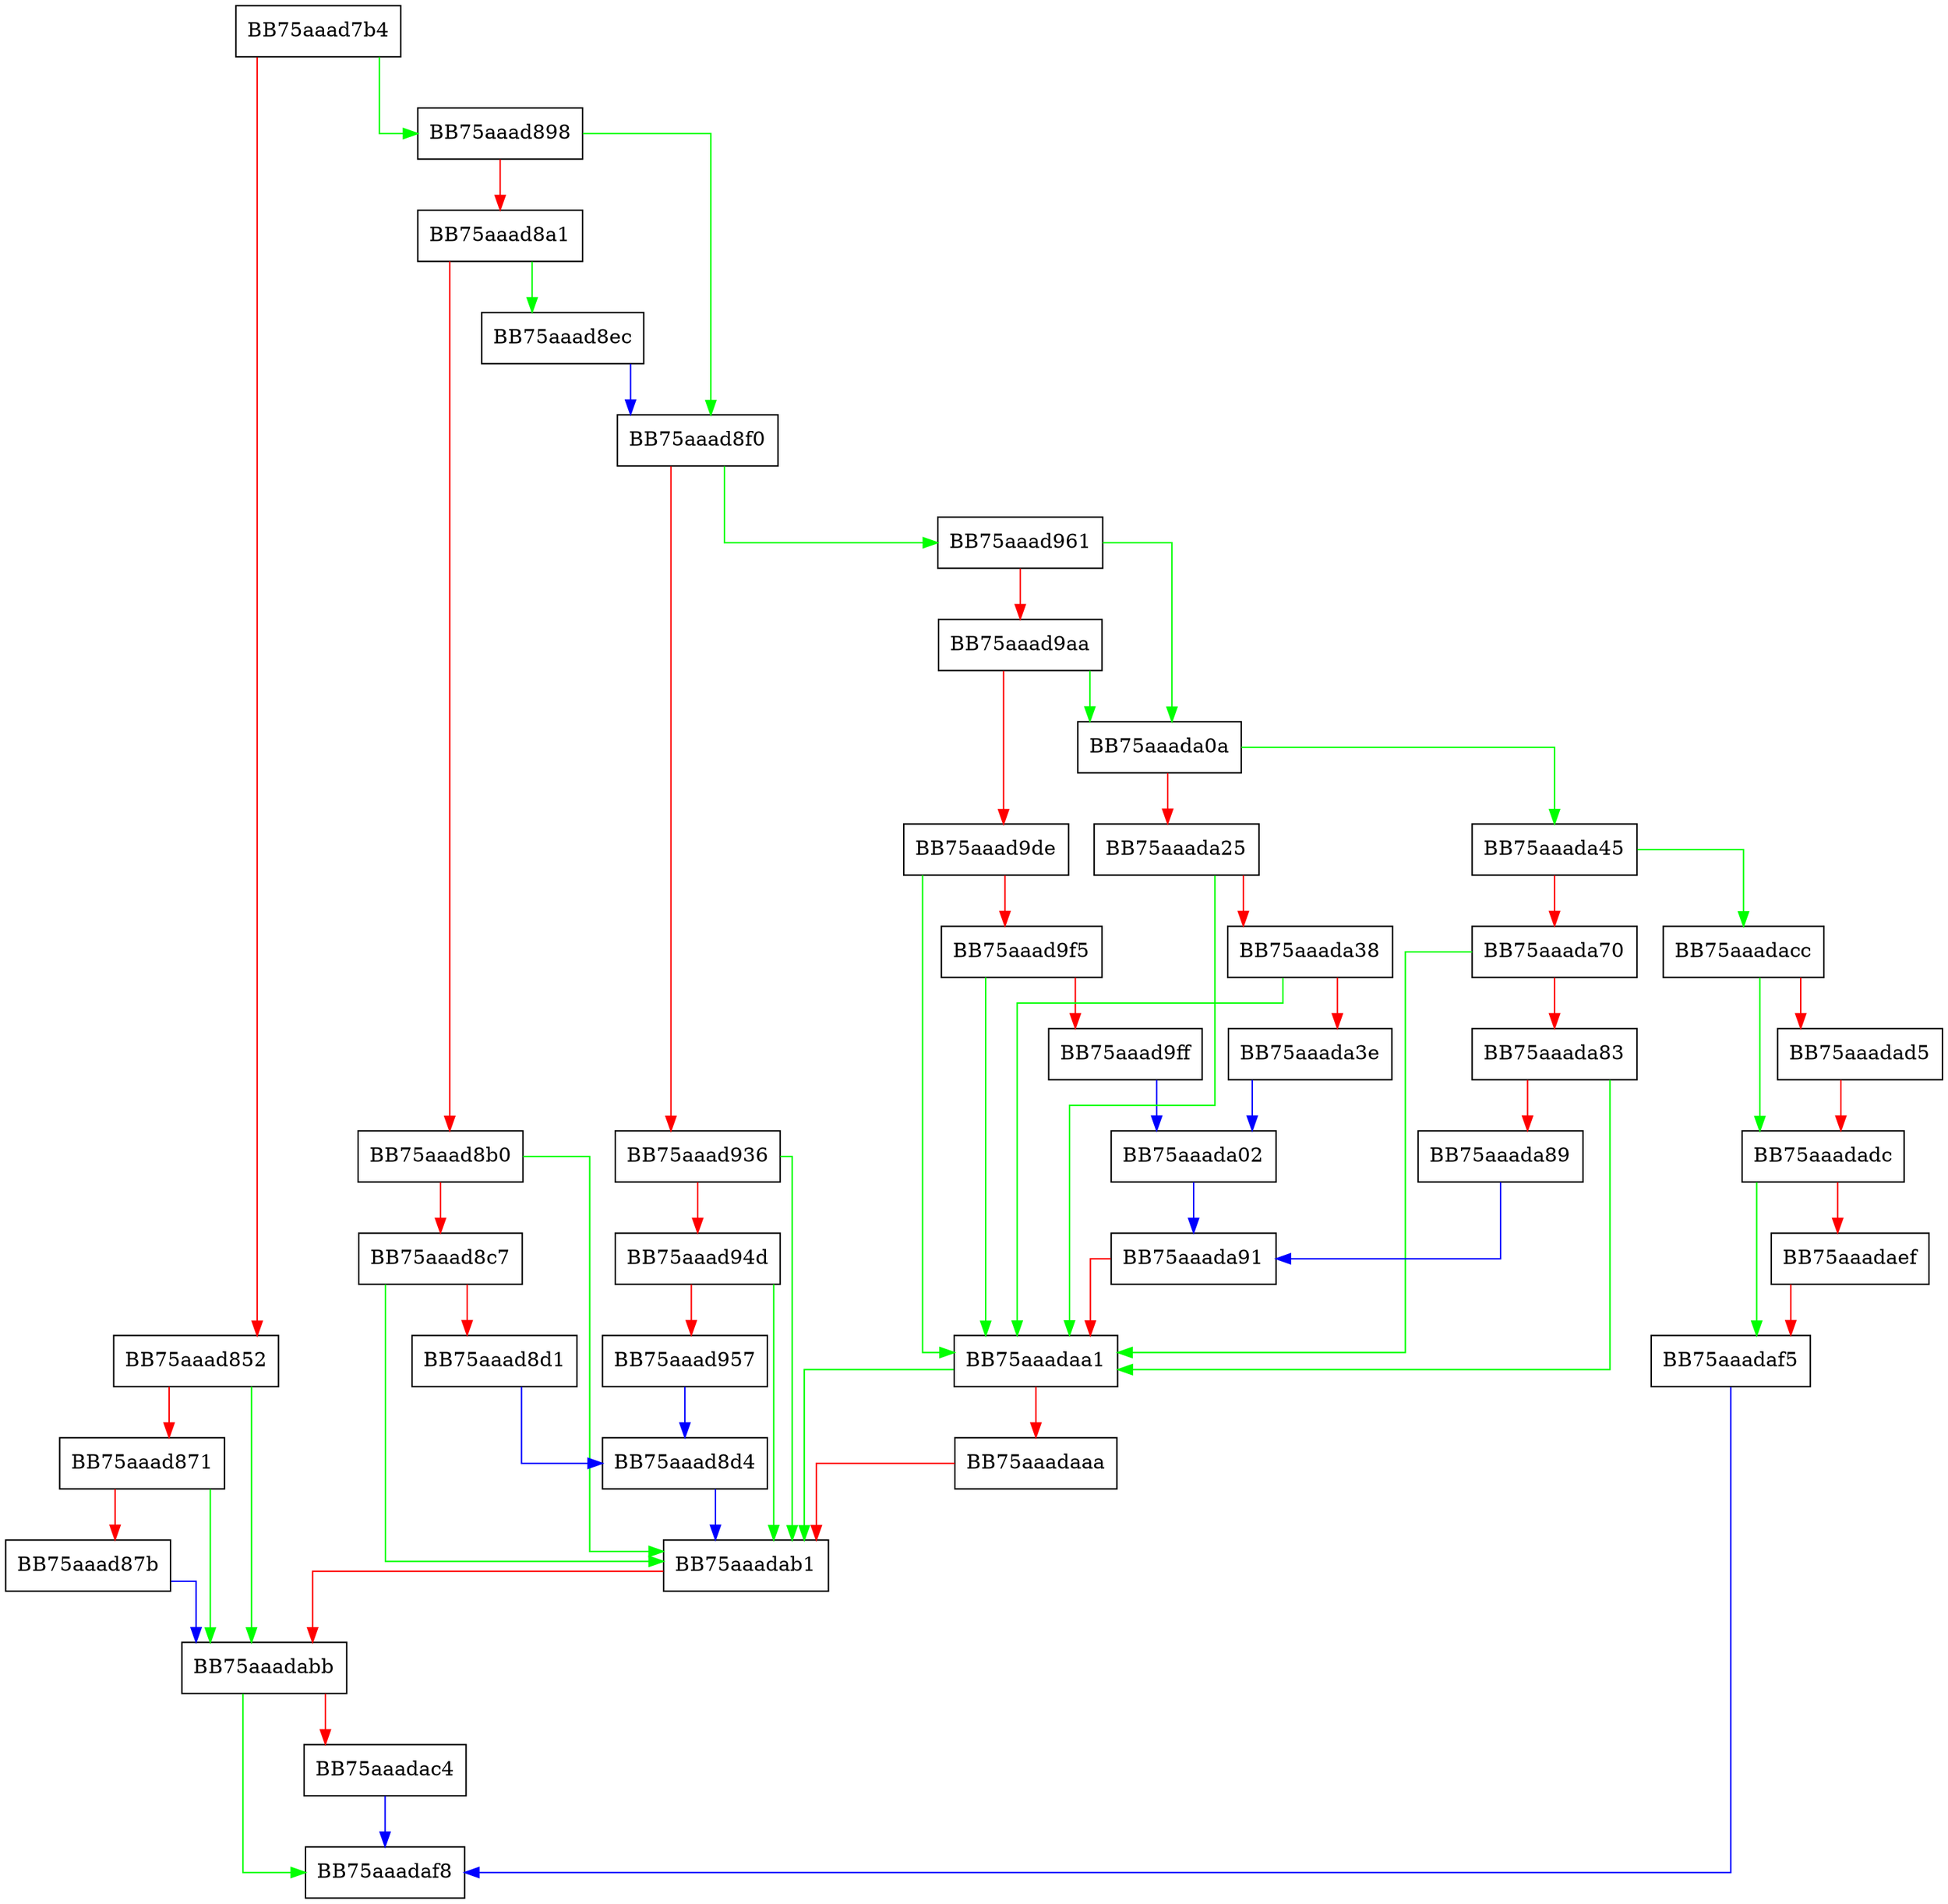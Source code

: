 digraph SysIoChangeACL {
  node [shape="box"];
  graph [splines=ortho];
  BB75aaad7b4 -> BB75aaad898 [color="green"];
  BB75aaad7b4 -> BB75aaad852 [color="red"];
  BB75aaad852 -> BB75aaadabb [color="green"];
  BB75aaad852 -> BB75aaad871 [color="red"];
  BB75aaad871 -> BB75aaadabb [color="green"];
  BB75aaad871 -> BB75aaad87b [color="red"];
  BB75aaad87b -> BB75aaadabb [color="blue"];
  BB75aaad898 -> BB75aaad8f0 [color="green"];
  BB75aaad898 -> BB75aaad8a1 [color="red"];
  BB75aaad8a1 -> BB75aaad8ec [color="green"];
  BB75aaad8a1 -> BB75aaad8b0 [color="red"];
  BB75aaad8b0 -> BB75aaadab1 [color="green"];
  BB75aaad8b0 -> BB75aaad8c7 [color="red"];
  BB75aaad8c7 -> BB75aaadab1 [color="green"];
  BB75aaad8c7 -> BB75aaad8d1 [color="red"];
  BB75aaad8d1 -> BB75aaad8d4 [color="blue"];
  BB75aaad8d4 -> BB75aaadab1 [color="blue"];
  BB75aaad8ec -> BB75aaad8f0 [color="blue"];
  BB75aaad8f0 -> BB75aaad961 [color="green"];
  BB75aaad8f0 -> BB75aaad936 [color="red"];
  BB75aaad936 -> BB75aaadab1 [color="green"];
  BB75aaad936 -> BB75aaad94d [color="red"];
  BB75aaad94d -> BB75aaadab1 [color="green"];
  BB75aaad94d -> BB75aaad957 [color="red"];
  BB75aaad957 -> BB75aaad8d4 [color="blue"];
  BB75aaad961 -> BB75aaada0a [color="green"];
  BB75aaad961 -> BB75aaad9aa [color="red"];
  BB75aaad9aa -> BB75aaada0a [color="green"];
  BB75aaad9aa -> BB75aaad9de [color="red"];
  BB75aaad9de -> BB75aaadaa1 [color="green"];
  BB75aaad9de -> BB75aaad9f5 [color="red"];
  BB75aaad9f5 -> BB75aaadaa1 [color="green"];
  BB75aaad9f5 -> BB75aaad9ff [color="red"];
  BB75aaad9ff -> BB75aaada02 [color="blue"];
  BB75aaada02 -> BB75aaada91 [color="blue"];
  BB75aaada0a -> BB75aaada45 [color="green"];
  BB75aaada0a -> BB75aaada25 [color="red"];
  BB75aaada25 -> BB75aaadaa1 [color="green"];
  BB75aaada25 -> BB75aaada38 [color="red"];
  BB75aaada38 -> BB75aaadaa1 [color="green"];
  BB75aaada38 -> BB75aaada3e [color="red"];
  BB75aaada3e -> BB75aaada02 [color="blue"];
  BB75aaada45 -> BB75aaadacc [color="green"];
  BB75aaada45 -> BB75aaada70 [color="red"];
  BB75aaada70 -> BB75aaadaa1 [color="green"];
  BB75aaada70 -> BB75aaada83 [color="red"];
  BB75aaada83 -> BB75aaadaa1 [color="green"];
  BB75aaada83 -> BB75aaada89 [color="red"];
  BB75aaada89 -> BB75aaada91 [color="blue"];
  BB75aaada91 -> BB75aaadaa1 [color="red"];
  BB75aaadaa1 -> BB75aaadab1 [color="green"];
  BB75aaadaa1 -> BB75aaadaaa [color="red"];
  BB75aaadaaa -> BB75aaadab1 [color="red"];
  BB75aaadab1 -> BB75aaadabb [color="red"];
  BB75aaadabb -> BB75aaadaf8 [color="green"];
  BB75aaadabb -> BB75aaadac4 [color="red"];
  BB75aaadac4 -> BB75aaadaf8 [color="blue"];
  BB75aaadacc -> BB75aaadadc [color="green"];
  BB75aaadacc -> BB75aaadad5 [color="red"];
  BB75aaadad5 -> BB75aaadadc [color="red"];
  BB75aaadadc -> BB75aaadaf5 [color="green"];
  BB75aaadadc -> BB75aaadaef [color="red"];
  BB75aaadaef -> BB75aaadaf5 [color="red"];
  BB75aaadaf5 -> BB75aaadaf8 [color="blue"];
}